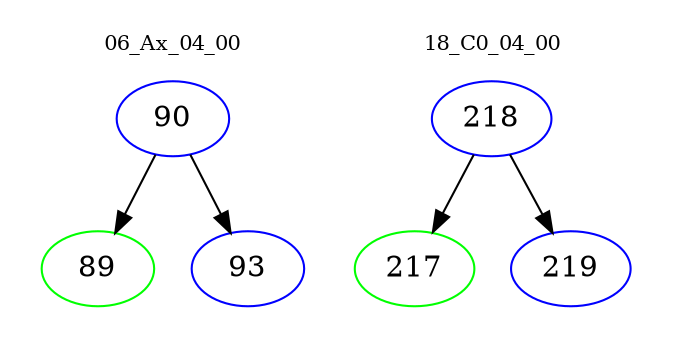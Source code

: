 digraph{
subgraph cluster_0 {
color = white
label = "06_Ax_04_00";
fontsize=10;
T0_90 [label="90", color="blue"]
T0_90 -> T0_89 [color="black"]
T0_89 [label="89", color="green"]
T0_90 -> T0_93 [color="black"]
T0_93 [label="93", color="blue"]
}
subgraph cluster_1 {
color = white
label = "18_C0_04_00";
fontsize=10;
T1_218 [label="218", color="blue"]
T1_218 -> T1_217 [color="black"]
T1_217 [label="217", color="green"]
T1_218 -> T1_219 [color="black"]
T1_219 [label="219", color="blue"]
}
}
